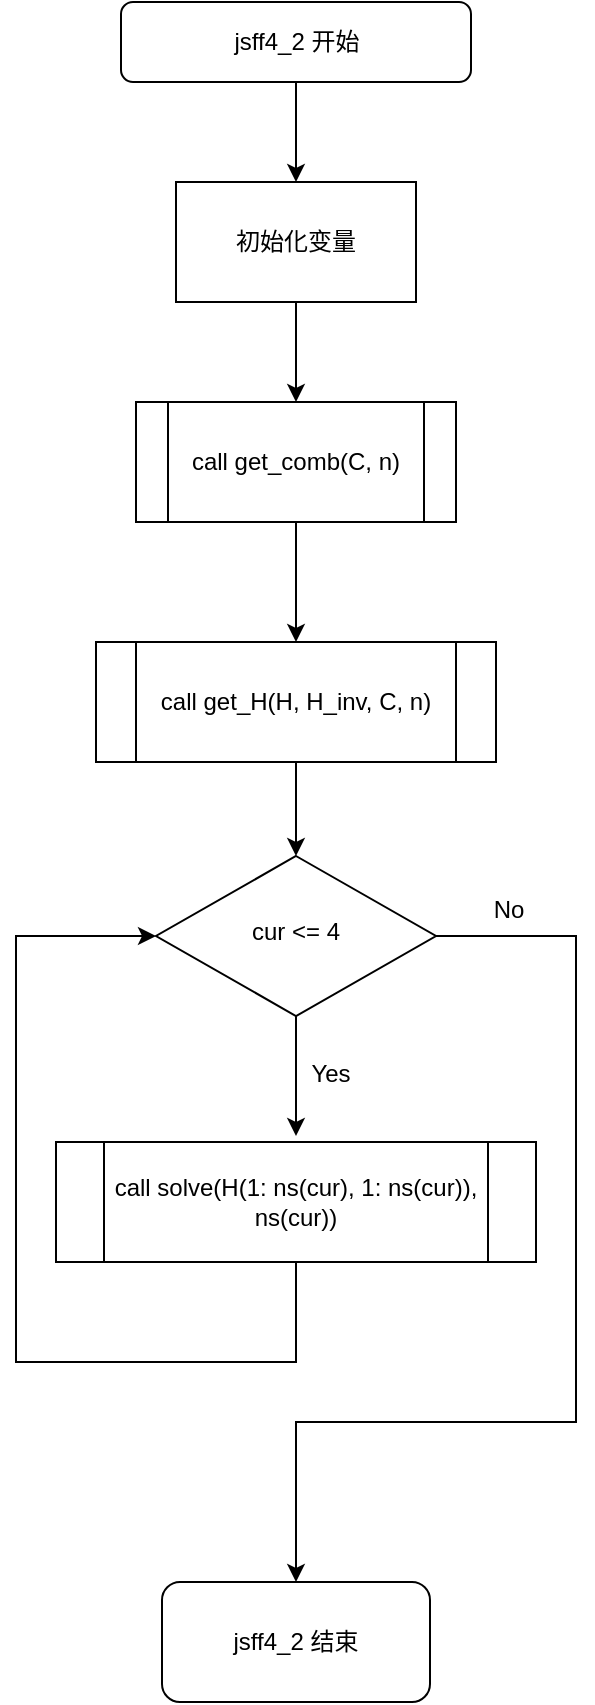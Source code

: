 <mxfile version="15.6.8" type="device"><diagram id="C5RBs43oDa-KdzZeNtuy" name="Page-1"><mxGraphModel dx="1278" dy="529" grid="1" gridSize="10" guides="1" tooltips="1" connect="1" arrows="1" fold="1" page="1" pageScale="1" pageWidth="827" pageHeight="1169" math="0" shadow="0"><root><mxCell id="WIyWlLk6GJQsqaUBKTNV-0"/><mxCell id="WIyWlLk6GJQsqaUBKTNV-1" parent="WIyWlLk6GJQsqaUBKTNV-0"/><mxCell id="moeOHrMzKAvOVx0oSZz9-0" style="edgeStyle=orthogonalEdgeStyle;rounded=0;orthogonalLoop=1;jettySize=auto;html=1;entryX=0.5;entryY=0;entryDx=0;entryDy=0;" parent="WIyWlLk6GJQsqaUBKTNV-1" source="WIyWlLk6GJQsqaUBKTNV-3" target="FDvQrYrK8QlF2wxkQufF-5" edge="1"><mxGeometry relative="1" as="geometry"/></mxCell><mxCell id="WIyWlLk6GJQsqaUBKTNV-3" value="jsff4_2 开始" style="rounded=1;whiteSpace=wrap;html=1;fontSize=12;glass=0;strokeWidth=1;shadow=0;" parent="WIyWlLk6GJQsqaUBKTNV-1" vertex="1"><mxGeometry x="132.5" y="80" width="175" height="40" as="geometry"/></mxCell><mxCell id="FDvQrYrK8QlF2wxkQufF-14" style="edgeStyle=orthogonalEdgeStyle;rounded=0;orthogonalLoop=1;jettySize=auto;html=1;" parent="WIyWlLk6GJQsqaUBKTNV-1" source="WIyWlLk6GJQsqaUBKTNV-10" edge="1"><mxGeometry relative="1" as="geometry"><mxPoint x="220" y="647" as="targetPoint"/></mxGeometry></mxCell><mxCell id="psVeJridxPa4dE4mhYoM-3" style="edgeStyle=orthogonalEdgeStyle;rounded=0;orthogonalLoop=1;jettySize=auto;html=1;" parent="WIyWlLk6GJQsqaUBKTNV-1" source="WIyWlLk6GJQsqaUBKTNV-10" edge="1"><mxGeometry relative="1" as="geometry"><Array as="points"><mxPoint x="360" y="547"/><mxPoint x="360" y="790"/><mxPoint x="220" y="790"/></Array><mxPoint x="220" y="870" as="targetPoint"/></mxGeometry></mxCell><mxCell id="WIyWlLk6GJQsqaUBKTNV-10" value="cur &amp;lt;= 4" style="rhombus;whiteSpace=wrap;html=1;shadow=0;fontFamily=Helvetica;fontSize=12;align=center;strokeWidth=1;spacing=6;spacingTop=-4;" parent="WIyWlLk6GJQsqaUBKTNV-1" vertex="1"><mxGeometry x="150" y="507" width="140" height="80" as="geometry"/></mxCell><mxCell id="1goGiwTdaQ_tuGn5T1k3-2" style="edgeStyle=orthogonalEdgeStyle;rounded=0;orthogonalLoop=1;jettySize=auto;html=1;entryX=0.5;entryY=0;entryDx=0;entryDy=0;" edge="1" parent="WIyWlLk6GJQsqaUBKTNV-1" source="FDvQrYrK8QlF2wxkQufF-5" target="1goGiwTdaQ_tuGn5T1k3-0"><mxGeometry relative="1" as="geometry"/></mxCell><mxCell id="FDvQrYrK8QlF2wxkQufF-5" value="初始化变量" style="rounded=0;whiteSpace=wrap;html=1;" parent="WIyWlLk6GJQsqaUBKTNV-1" vertex="1"><mxGeometry x="160" y="170" width="120" height="60" as="geometry"/></mxCell><mxCell id="moeOHrMzKAvOVx0oSZz9-18" style="edgeStyle=orthogonalEdgeStyle;rounded=0;orthogonalLoop=1;jettySize=auto;html=1;entryX=0;entryY=0.5;entryDx=0;entryDy=0;" parent="WIyWlLk6GJQsqaUBKTNV-1" source="1goGiwTdaQ_tuGn5T1k3-5" target="WIyWlLk6GJQsqaUBKTNV-10" edge="1"><mxGeometry relative="1" as="geometry"><mxPoint x="40" y="857" as="targetPoint"/><Array as="points"><mxPoint x="220" y="760"/><mxPoint x="80" y="760"/><mxPoint x="80" y="547"/></Array><mxPoint x="220" y="757" as="sourcePoint"/></mxGeometry></mxCell><mxCell id="FDvQrYrK8QlF2wxkQufF-16" value="Yes" style="text;html=1;resizable=0;autosize=1;align=center;verticalAlign=middle;points=[];fillColor=none;strokeColor=none;rounded=0;" parent="WIyWlLk6GJQsqaUBKTNV-1" vertex="1"><mxGeometry x="222" y="606" width="30" height="20" as="geometry"/></mxCell><mxCell id="FDvQrYrK8QlF2wxkQufF-22" value="No" style="text;html=1;resizable=0;autosize=1;align=center;verticalAlign=middle;points=[];fillColor=none;strokeColor=none;rounded=0;" parent="WIyWlLk6GJQsqaUBKTNV-1" vertex="1"><mxGeometry x="311" y="524" width="30" height="20" as="geometry"/></mxCell><mxCell id="moeOHrMzKAvOVx0oSZz9-19" value="jsff4_2&amp;nbsp;结束" style="rounded=1;whiteSpace=wrap;html=1;" parent="WIyWlLk6GJQsqaUBKTNV-1" vertex="1"><mxGeometry x="153" y="870" width="134" height="60" as="geometry"/></mxCell><mxCell id="1goGiwTdaQ_tuGn5T1k3-3" style="edgeStyle=orthogonalEdgeStyle;rounded=0;orthogonalLoop=1;jettySize=auto;html=1;entryX=0.5;entryY=0;entryDx=0;entryDy=0;" edge="1" parent="WIyWlLk6GJQsqaUBKTNV-1" source="1goGiwTdaQ_tuGn5T1k3-0" target="1goGiwTdaQ_tuGn5T1k3-1"><mxGeometry relative="1" as="geometry"/></mxCell><mxCell id="1goGiwTdaQ_tuGn5T1k3-0" value="call get_comb(C, n)" style="shape=process;whiteSpace=wrap;html=1;backgroundOutline=1;" vertex="1" parent="WIyWlLk6GJQsqaUBKTNV-1"><mxGeometry x="140" y="280" width="160" height="60" as="geometry"/></mxCell><mxCell id="1goGiwTdaQ_tuGn5T1k3-4" style="edgeStyle=orthogonalEdgeStyle;rounded=0;orthogonalLoop=1;jettySize=auto;html=1;entryX=0.5;entryY=0;entryDx=0;entryDy=0;" edge="1" parent="WIyWlLk6GJQsqaUBKTNV-1" source="1goGiwTdaQ_tuGn5T1k3-1" target="WIyWlLk6GJQsqaUBKTNV-10"><mxGeometry relative="1" as="geometry"/></mxCell><mxCell id="1goGiwTdaQ_tuGn5T1k3-1" value="call get_H(H, H_inv, C, n)" style="shape=process;whiteSpace=wrap;html=1;backgroundOutline=1;" vertex="1" parent="WIyWlLk6GJQsqaUBKTNV-1"><mxGeometry x="120" y="400" width="200" height="60" as="geometry"/></mxCell><mxCell id="1goGiwTdaQ_tuGn5T1k3-5" value="call solve(H(1: ns(cur), 1: ns(cur)), ns(cur))" style="shape=process;whiteSpace=wrap;html=1;backgroundOutline=1;" vertex="1" parent="WIyWlLk6GJQsqaUBKTNV-1"><mxGeometry x="100" y="650" width="240" height="60" as="geometry"/></mxCell></root></mxGraphModel></diagram></mxfile>
